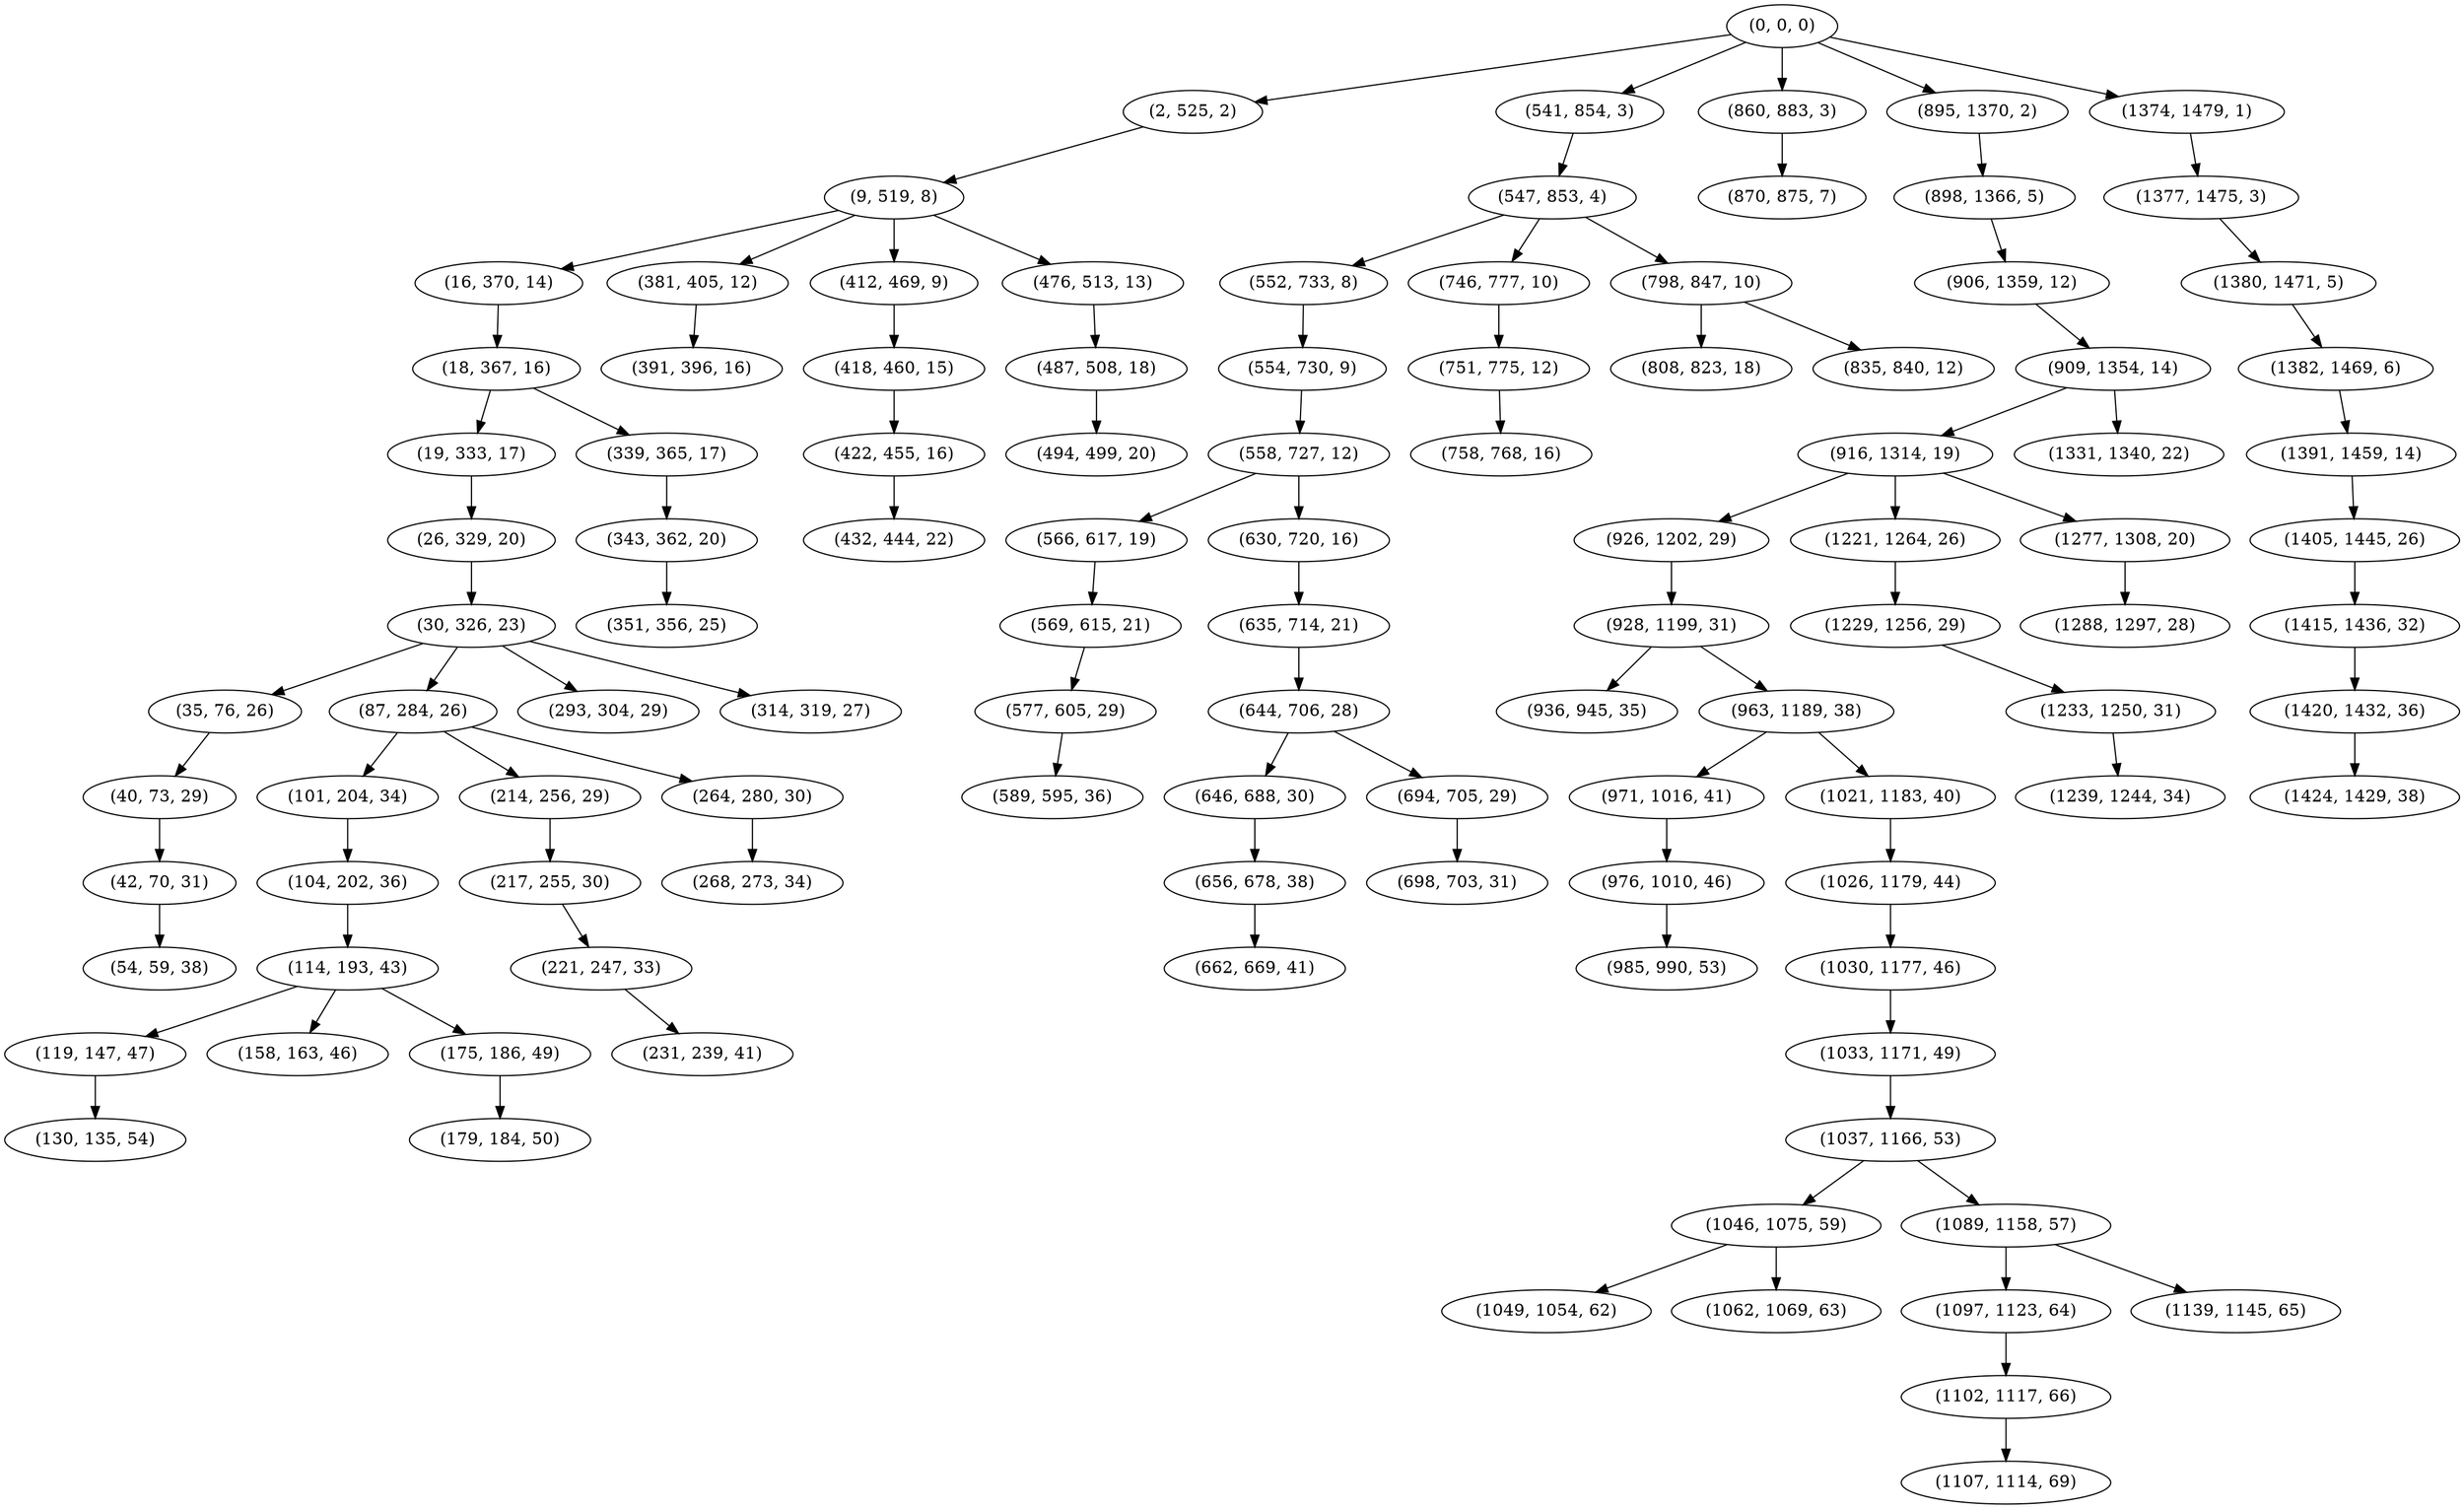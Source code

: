 digraph tree {
    "(0, 0, 0)";
    "(2, 525, 2)";
    "(9, 519, 8)";
    "(16, 370, 14)";
    "(18, 367, 16)";
    "(19, 333, 17)";
    "(26, 329, 20)";
    "(30, 326, 23)";
    "(35, 76, 26)";
    "(40, 73, 29)";
    "(42, 70, 31)";
    "(54, 59, 38)";
    "(87, 284, 26)";
    "(101, 204, 34)";
    "(104, 202, 36)";
    "(114, 193, 43)";
    "(119, 147, 47)";
    "(130, 135, 54)";
    "(158, 163, 46)";
    "(175, 186, 49)";
    "(179, 184, 50)";
    "(214, 256, 29)";
    "(217, 255, 30)";
    "(221, 247, 33)";
    "(231, 239, 41)";
    "(264, 280, 30)";
    "(268, 273, 34)";
    "(293, 304, 29)";
    "(314, 319, 27)";
    "(339, 365, 17)";
    "(343, 362, 20)";
    "(351, 356, 25)";
    "(381, 405, 12)";
    "(391, 396, 16)";
    "(412, 469, 9)";
    "(418, 460, 15)";
    "(422, 455, 16)";
    "(432, 444, 22)";
    "(476, 513, 13)";
    "(487, 508, 18)";
    "(494, 499, 20)";
    "(541, 854, 3)";
    "(547, 853, 4)";
    "(552, 733, 8)";
    "(554, 730, 9)";
    "(558, 727, 12)";
    "(566, 617, 19)";
    "(569, 615, 21)";
    "(577, 605, 29)";
    "(589, 595, 36)";
    "(630, 720, 16)";
    "(635, 714, 21)";
    "(644, 706, 28)";
    "(646, 688, 30)";
    "(656, 678, 38)";
    "(662, 669, 41)";
    "(694, 705, 29)";
    "(698, 703, 31)";
    "(746, 777, 10)";
    "(751, 775, 12)";
    "(758, 768, 16)";
    "(798, 847, 10)";
    "(808, 823, 18)";
    "(835, 840, 12)";
    "(860, 883, 3)";
    "(870, 875, 7)";
    "(895, 1370, 2)";
    "(898, 1366, 5)";
    "(906, 1359, 12)";
    "(909, 1354, 14)";
    "(916, 1314, 19)";
    "(926, 1202, 29)";
    "(928, 1199, 31)";
    "(936, 945, 35)";
    "(963, 1189, 38)";
    "(971, 1016, 41)";
    "(976, 1010, 46)";
    "(985, 990, 53)";
    "(1021, 1183, 40)";
    "(1026, 1179, 44)";
    "(1030, 1177, 46)";
    "(1033, 1171, 49)";
    "(1037, 1166, 53)";
    "(1046, 1075, 59)";
    "(1049, 1054, 62)";
    "(1062, 1069, 63)";
    "(1089, 1158, 57)";
    "(1097, 1123, 64)";
    "(1102, 1117, 66)";
    "(1107, 1114, 69)";
    "(1139, 1145, 65)";
    "(1221, 1264, 26)";
    "(1229, 1256, 29)";
    "(1233, 1250, 31)";
    "(1239, 1244, 34)";
    "(1277, 1308, 20)";
    "(1288, 1297, 28)";
    "(1331, 1340, 22)";
    "(1374, 1479, 1)";
    "(1377, 1475, 3)";
    "(1380, 1471, 5)";
    "(1382, 1469, 6)";
    "(1391, 1459, 14)";
    "(1405, 1445, 26)";
    "(1415, 1436, 32)";
    "(1420, 1432, 36)";
    "(1424, 1429, 38)";
    "(0, 0, 0)" -> "(2, 525, 2)";
    "(0, 0, 0)" -> "(541, 854, 3)";
    "(0, 0, 0)" -> "(860, 883, 3)";
    "(0, 0, 0)" -> "(895, 1370, 2)";
    "(0, 0, 0)" -> "(1374, 1479, 1)";
    "(2, 525, 2)" -> "(9, 519, 8)";
    "(9, 519, 8)" -> "(16, 370, 14)";
    "(9, 519, 8)" -> "(381, 405, 12)";
    "(9, 519, 8)" -> "(412, 469, 9)";
    "(9, 519, 8)" -> "(476, 513, 13)";
    "(16, 370, 14)" -> "(18, 367, 16)";
    "(18, 367, 16)" -> "(19, 333, 17)";
    "(18, 367, 16)" -> "(339, 365, 17)";
    "(19, 333, 17)" -> "(26, 329, 20)";
    "(26, 329, 20)" -> "(30, 326, 23)";
    "(30, 326, 23)" -> "(35, 76, 26)";
    "(30, 326, 23)" -> "(87, 284, 26)";
    "(30, 326, 23)" -> "(293, 304, 29)";
    "(30, 326, 23)" -> "(314, 319, 27)";
    "(35, 76, 26)" -> "(40, 73, 29)";
    "(40, 73, 29)" -> "(42, 70, 31)";
    "(42, 70, 31)" -> "(54, 59, 38)";
    "(87, 284, 26)" -> "(101, 204, 34)";
    "(87, 284, 26)" -> "(214, 256, 29)";
    "(87, 284, 26)" -> "(264, 280, 30)";
    "(101, 204, 34)" -> "(104, 202, 36)";
    "(104, 202, 36)" -> "(114, 193, 43)";
    "(114, 193, 43)" -> "(119, 147, 47)";
    "(114, 193, 43)" -> "(158, 163, 46)";
    "(114, 193, 43)" -> "(175, 186, 49)";
    "(119, 147, 47)" -> "(130, 135, 54)";
    "(175, 186, 49)" -> "(179, 184, 50)";
    "(214, 256, 29)" -> "(217, 255, 30)";
    "(217, 255, 30)" -> "(221, 247, 33)";
    "(221, 247, 33)" -> "(231, 239, 41)";
    "(264, 280, 30)" -> "(268, 273, 34)";
    "(339, 365, 17)" -> "(343, 362, 20)";
    "(343, 362, 20)" -> "(351, 356, 25)";
    "(381, 405, 12)" -> "(391, 396, 16)";
    "(412, 469, 9)" -> "(418, 460, 15)";
    "(418, 460, 15)" -> "(422, 455, 16)";
    "(422, 455, 16)" -> "(432, 444, 22)";
    "(476, 513, 13)" -> "(487, 508, 18)";
    "(487, 508, 18)" -> "(494, 499, 20)";
    "(541, 854, 3)" -> "(547, 853, 4)";
    "(547, 853, 4)" -> "(552, 733, 8)";
    "(547, 853, 4)" -> "(746, 777, 10)";
    "(547, 853, 4)" -> "(798, 847, 10)";
    "(552, 733, 8)" -> "(554, 730, 9)";
    "(554, 730, 9)" -> "(558, 727, 12)";
    "(558, 727, 12)" -> "(566, 617, 19)";
    "(558, 727, 12)" -> "(630, 720, 16)";
    "(566, 617, 19)" -> "(569, 615, 21)";
    "(569, 615, 21)" -> "(577, 605, 29)";
    "(577, 605, 29)" -> "(589, 595, 36)";
    "(630, 720, 16)" -> "(635, 714, 21)";
    "(635, 714, 21)" -> "(644, 706, 28)";
    "(644, 706, 28)" -> "(646, 688, 30)";
    "(644, 706, 28)" -> "(694, 705, 29)";
    "(646, 688, 30)" -> "(656, 678, 38)";
    "(656, 678, 38)" -> "(662, 669, 41)";
    "(694, 705, 29)" -> "(698, 703, 31)";
    "(746, 777, 10)" -> "(751, 775, 12)";
    "(751, 775, 12)" -> "(758, 768, 16)";
    "(798, 847, 10)" -> "(808, 823, 18)";
    "(798, 847, 10)" -> "(835, 840, 12)";
    "(860, 883, 3)" -> "(870, 875, 7)";
    "(895, 1370, 2)" -> "(898, 1366, 5)";
    "(898, 1366, 5)" -> "(906, 1359, 12)";
    "(906, 1359, 12)" -> "(909, 1354, 14)";
    "(909, 1354, 14)" -> "(916, 1314, 19)";
    "(909, 1354, 14)" -> "(1331, 1340, 22)";
    "(916, 1314, 19)" -> "(926, 1202, 29)";
    "(916, 1314, 19)" -> "(1221, 1264, 26)";
    "(916, 1314, 19)" -> "(1277, 1308, 20)";
    "(926, 1202, 29)" -> "(928, 1199, 31)";
    "(928, 1199, 31)" -> "(936, 945, 35)";
    "(928, 1199, 31)" -> "(963, 1189, 38)";
    "(963, 1189, 38)" -> "(971, 1016, 41)";
    "(963, 1189, 38)" -> "(1021, 1183, 40)";
    "(971, 1016, 41)" -> "(976, 1010, 46)";
    "(976, 1010, 46)" -> "(985, 990, 53)";
    "(1021, 1183, 40)" -> "(1026, 1179, 44)";
    "(1026, 1179, 44)" -> "(1030, 1177, 46)";
    "(1030, 1177, 46)" -> "(1033, 1171, 49)";
    "(1033, 1171, 49)" -> "(1037, 1166, 53)";
    "(1037, 1166, 53)" -> "(1046, 1075, 59)";
    "(1037, 1166, 53)" -> "(1089, 1158, 57)";
    "(1046, 1075, 59)" -> "(1049, 1054, 62)";
    "(1046, 1075, 59)" -> "(1062, 1069, 63)";
    "(1089, 1158, 57)" -> "(1097, 1123, 64)";
    "(1089, 1158, 57)" -> "(1139, 1145, 65)";
    "(1097, 1123, 64)" -> "(1102, 1117, 66)";
    "(1102, 1117, 66)" -> "(1107, 1114, 69)";
    "(1221, 1264, 26)" -> "(1229, 1256, 29)";
    "(1229, 1256, 29)" -> "(1233, 1250, 31)";
    "(1233, 1250, 31)" -> "(1239, 1244, 34)";
    "(1277, 1308, 20)" -> "(1288, 1297, 28)";
    "(1374, 1479, 1)" -> "(1377, 1475, 3)";
    "(1377, 1475, 3)" -> "(1380, 1471, 5)";
    "(1380, 1471, 5)" -> "(1382, 1469, 6)";
    "(1382, 1469, 6)" -> "(1391, 1459, 14)";
    "(1391, 1459, 14)" -> "(1405, 1445, 26)";
    "(1405, 1445, 26)" -> "(1415, 1436, 32)";
    "(1415, 1436, 32)" -> "(1420, 1432, 36)";
    "(1420, 1432, 36)" -> "(1424, 1429, 38)";
}
